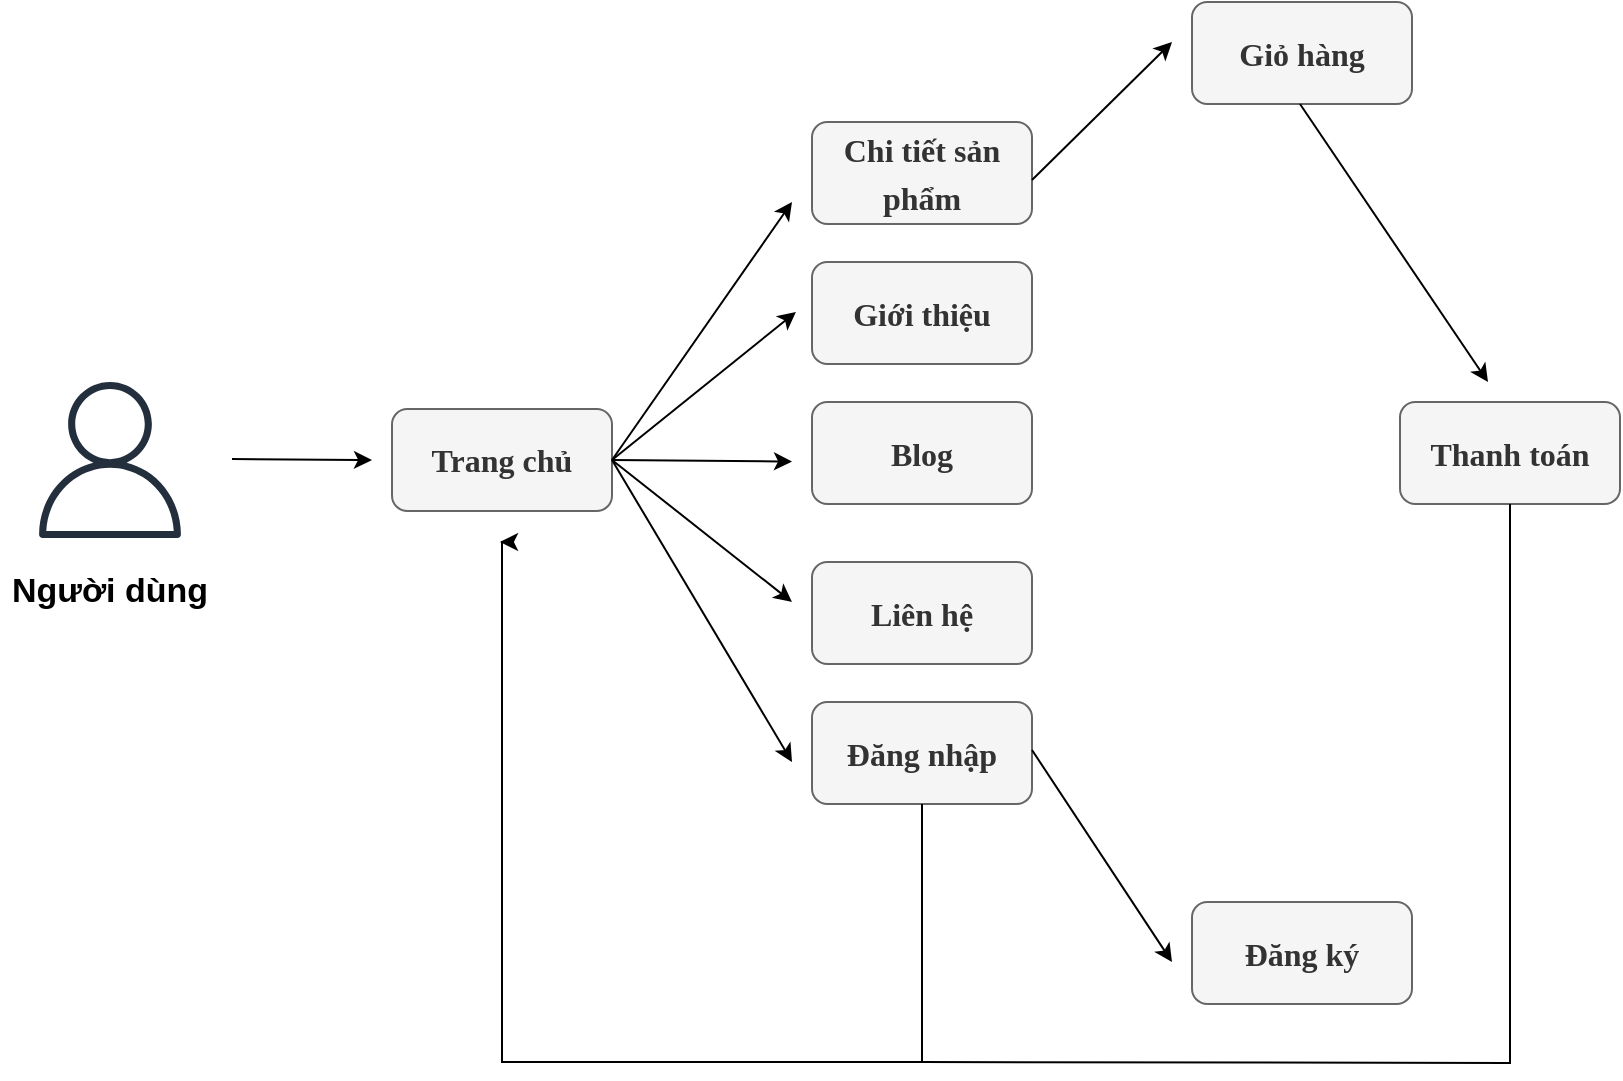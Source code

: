 <mxfile version="24.0.7" type="github">
  <diagram name="Trang-1" id="o9rq9zfs9sSGxVgcCEui">
    <mxGraphModel dx="1238" dy="629" grid="1" gridSize="10" guides="1" tooltips="1" connect="1" arrows="1" fold="1" page="1" pageScale="1" pageWidth="827" pageHeight="1169" math="0" shadow="0">
      <root>
        <mxCell id="0" />
        <mxCell id="1" parent="0" />
        <mxCell id="3QImM_NWvGT7LAKbkqIh-1" value="" style="sketch=0;outlineConnect=0;fontColor=#232F3E;gradientColor=none;fillColor=#232F3D;strokeColor=none;dashed=0;verticalLabelPosition=bottom;verticalAlign=top;align=center;html=1;fontSize=12;fontStyle=0;aspect=fixed;pointerEvents=1;shape=mxgraph.aws4.user;" parent="1" vertex="1">
          <mxGeometry x="26" y="250" width="78" height="78" as="geometry" />
        </mxCell>
        <mxCell id="3QImM_NWvGT7LAKbkqIh-7" value="&lt;h2 style=&quot;border-color: var(--border-color); color: rgb(51, 51, 51); font-family: &amp;quot;Times New Roman&amp;quot;; text-align: justify; line-height: 23.4px;&quot;&gt;&lt;span style=&quot;border-color: var(--border-color); font-size: 16px; background-color: initial;&quot;&gt;Trang chủ&lt;/span&gt;&lt;/h2&gt;" style="rounded=1;whiteSpace=wrap;html=1;fillColor=#f5f5f5;fontColor=#333333;strokeColor=#666666;" parent="1" vertex="1">
          <mxGeometry x="206" y="263.5" width="110" height="51" as="geometry" />
        </mxCell>
        <mxCell id="3QImM_NWvGT7LAKbkqIh-9" value="" style="endArrow=classic;html=1;rounded=0;" parent="1" edge="1">
          <mxGeometry width="50" height="50" relative="1" as="geometry">
            <mxPoint x="126" y="288.5" as="sourcePoint" />
            <mxPoint x="196" y="289" as="targetPoint" />
          </mxGeometry>
        </mxCell>
        <mxCell id="3QImM_NWvGT7LAKbkqIh-10" value="&lt;h2 style=&quot;border-color: var(--border-color); color: rgb(51, 51, 51); font-family: &amp;quot;Times New Roman&amp;quot;; text-align: justify; line-height: 23.4px;&quot;&gt;&lt;span style=&quot;border-color: var(--border-color); font-size: 16px; background-color: initial;&quot;&gt;Giới thiệu&lt;/span&gt;&lt;/h2&gt;" style="rounded=1;whiteSpace=wrap;html=1;fillColor=#f5f5f5;fontColor=#333333;strokeColor=#666666;" parent="1" vertex="1">
          <mxGeometry x="416" y="190" width="110" height="51" as="geometry" />
        </mxCell>
        <mxCell id="3QImM_NWvGT7LAKbkqIh-11" value="" style="endArrow=classic;html=1;rounded=0;entryX=-0.073;entryY=0.49;entryDx=0;entryDy=0;entryPerimeter=0;exitX=1;exitY=0.5;exitDx=0;exitDy=0;" parent="1" source="3QImM_NWvGT7LAKbkqIh-7" target="3QImM_NWvGT7LAKbkqIh-10" edge="1">
          <mxGeometry width="50" height="50" relative="1" as="geometry">
            <mxPoint x="326" y="288.5" as="sourcePoint" />
            <mxPoint x="396" y="220" as="targetPoint" />
          </mxGeometry>
        </mxCell>
        <mxCell id="3QImM_NWvGT7LAKbkqIh-12" value="" style="endArrow=classic;html=1;rounded=0;exitX=1;exitY=0.5;exitDx=0;exitDy=0;" parent="1" source="3QImM_NWvGT7LAKbkqIh-7" edge="1">
          <mxGeometry width="50" height="50" relative="1" as="geometry">
            <mxPoint x="326" y="288.25" as="sourcePoint" />
            <mxPoint x="406" y="289.75" as="targetPoint" />
          </mxGeometry>
        </mxCell>
        <mxCell id="3QImM_NWvGT7LAKbkqIh-13" value="&lt;h2 style=&quot;border-color: var(--border-color); color: rgb(51, 51, 51); font-family: &amp;quot;Times New Roman&amp;quot;; text-align: justify; line-height: 23.4px;&quot;&gt;&lt;span style=&quot;border-color: var(--border-color); font-size: 16px; background-color: initial;&quot;&gt;Blog&lt;/span&gt;&lt;/h2&gt;" style="rounded=1;whiteSpace=wrap;html=1;fillColor=#f5f5f5;fontColor=#333333;strokeColor=#666666;" parent="1" vertex="1">
          <mxGeometry x="416" y="260" width="110" height="51" as="geometry" />
        </mxCell>
        <mxCell id="3QImM_NWvGT7LAKbkqIh-14" value="" style="endArrow=classic;html=1;rounded=0;exitX=1;exitY=0.5;exitDx=0;exitDy=0;" parent="1" source="3QImM_NWvGT7LAKbkqIh-7" edge="1">
          <mxGeometry width="50" height="50" relative="1" as="geometry">
            <mxPoint x="326" y="290" as="sourcePoint" />
            <mxPoint x="406" y="360" as="targetPoint" />
          </mxGeometry>
        </mxCell>
        <mxCell id="3QImM_NWvGT7LAKbkqIh-16" value="&lt;h2 style=&quot;border-color: var(--border-color); color: rgb(51, 51, 51); font-family: &amp;quot;Times New Roman&amp;quot;; line-height: 23.4px;&quot;&gt;&lt;span style=&quot;font-size: 16px;&quot;&gt;Liên hệ&lt;/span&gt;&lt;/h2&gt;" style="rounded=1;whiteSpace=wrap;html=1;fillColor=#f5f5f5;fontColor=#333333;strokeColor=#666666;align=center;" parent="1" vertex="1">
          <mxGeometry x="416" y="340" width="110" height="51" as="geometry" />
        </mxCell>
        <mxCell id="3QImM_NWvGT7LAKbkqIh-17" value="&lt;h2 style=&quot;border-color: var(--border-color); color: rgb(51, 51, 51); font-family: &amp;quot;Times New Roman&amp;quot;; line-height: 23.4px;&quot;&gt;&lt;span style=&quot;font-size: 16px;&quot;&gt;Đăng nhập&lt;/span&gt;&lt;/h2&gt;" style="rounded=1;whiteSpace=wrap;html=1;fillColor=#f5f5f5;fontColor=#333333;strokeColor=#666666;align=center;" parent="1" vertex="1">
          <mxGeometry x="416" y="410" width="110" height="51" as="geometry" />
        </mxCell>
        <mxCell id="3QImM_NWvGT7LAKbkqIh-18" value="" style="endArrow=classic;html=1;rounded=0;exitX=1;exitY=0.5;exitDx=0;exitDy=0;" parent="1" source="3QImM_NWvGT7LAKbkqIh-7" edge="1">
          <mxGeometry width="50" height="50" relative="1" as="geometry">
            <mxPoint x="326" y="290" as="sourcePoint" />
            <mxPoint x="406" y="440" as="targetPoint" />
          </mxGeometry>
        </mxCell>
        <mxCell id="3QImM_NWvGT7LAKbkqIh-20" value="" style="endArrow=classic;html=1;rounded=0;exitX=1;exitY=0.5;exitDx=0;exitDy=0;" parent="1" source="3QImM_NWvGT7LAKbkqIh-7" edge="1">
          <mxGeometry width="50" height="50" relative="1" as="geometry">
            <mxPoint x="316" y="294" as="sourcePoint" />
            <mxPoint x="406" y="160" as="targetPoint" />
          </mxGeometry>
        </mxCell>
        <mxCell id="3QImM_NWvGT7LAKbkqIh-21" value="&lt;h2 style=&quot;border-color: var(--border-color); color: rgb(51, 51, 51); font-family: &amp;quot;Times New Roman&amp;quot;; line-height: 23.4px;&quot;&gt;&lt;span style=&quot;border-color: var(--border-color); font-size: 16px; background-color: initial;&quot;&gt;Chi tiết sản phẩm&lt;/span&gt;&lt;/h2&gt;" style="rounded=1;whiteSpace=wrap;html=1;fillColor=#f5f5f5;fontColor=#333333;strokeColor=#666666;align=center;" parent="1" vertex="1">
          <mxGeometry x="416" y="120" width="110" height="51" as="geometry" />
        </mxCell>
        <mxCell id="3QImM_NWvGT7LAKbkqIh-22" value="" style="endArrow=classic;html=1;rounded=0;exitX=1;exitY=0.5;exitDx=0;exitDy=0;" parent="1" edge="1">
          <mxGeometry width="50" height="50" relative="1" as="geometry">
            <mxPoint x="526" y="149" as="sourcePoint" />
            <mxPoint x="596" y="80" as="targetPoint" />
          </mxGeometry>
        </mxCell>
        <mxCell id="3QImM_NWvGT7LAKbkqIh-23" value="&lt;h2 style=&quot;border-color: var(--border-color); color: rgb(51, 51, 51); font-family: &amp;quot;Times New Roman&amp;quot;; line-height: 23.4px;&quot;&gt;&lt;span style=&quot;border-color: var(--border-color); font-size: 16px; background-color: initial;&quot;&gt;Giỏ hàng&lt;/span&gt;&lt;/h2&gt;" style="rounded=1;whiteSpace=wrap;html=1;fillColor=#f5f5f5;fontColor=#333333;strokeColor=#666666;align=center;" parent="1" vertex="1">
          <mxGeometry x="606" y="60" width="110" height="51" as="geometry" />
        </mxCell>
        <mxCell id="3QImM_NWvGT7LAKbkqIh-26" value="&lt;h2 style=&quot;border-color: var(--border-color); color: rgb(51, 51, 51); font-family: &amp;quot;Times New Roman&amp;quot;; line-height: 23.4px;&quot;&gt;&lt;span style=&quot;font-size: 16px;&quot;&gt;Đăng ký&lt;/span&gt;&lt;/h2&gt;" style="rounded=1;whiteSpace=wrap;html=1;fillColor=#f5f5f5;fontColor=#333333;strokeColor=#666666;align=center;" parent="1" vertex="1">
          <mxGeometry x="606" y="510" width="110" height="51" as="geometry" />
        </mxCell>
        <mxCell id="3QImM_NWvGT7LAKbkqIh-27" value="" style="endArrow=classic;html=1;rounded=0;exitX=1;exitY=0.5;exitDx=0;exitDy=0;" parent="1" edge="1">
          <mxGeometry width="50" height="50" relative="1" as="geometry">
            <mxPoint x="526" y="434" as="sourcePoint" />
            <mxPoint x="596" y="540" as="targetPoint" />
          </mxGeometry>
        </mxCell>
        <mxCell id="3QImM_NWvGT7LAKbkqIh-29" value="&lt;span style=&quot;font-size: 17px;&quot;&gt;Người dùng&lt;/span&gt;" style="text;html=1;align=center;verticalAlign=middle;whiteSpace=wrap;rounded=0;fontStyle=1;fontSize=17;" parent="1" vertex="1">
          <mxGeometry x="10" y="340" width="110" height="30" as="geometry" />
        </mxCell>
        <mxCell id="3QImM_NWvGT7LAKbkqIh-30" value="&lt;h2 style=&quot;border-color: var(--border-color); color: rgb(51, 51, 51); font-family: &amp;quot;Times New Roman&amp;quot;; line-height: 23.4px;&quot;&gt;&lt;span style=&quot;border-color: var(--border-color); font-size: 16px; background-color: initial;&quot;&gt;Thanh toán&lt;/span&gt;&lt;/h2&gt;" style="rounded=1;whiteSpace=wrap;html=1;fillColor=#f5f5f5;fontColor=#333333;strokeColor=#666666;align=center;" parent="1" vertex="1">
          <mxGeometry x="710" y="260" width="110" height="51" as="geometry" />
        </mxCell>
        <mxCell id="3QImM_NWvGT7LAKbkqIh-31" value="" style="endArrow=classic;html=1;rounded=0;exitX=1;exitY=0.5;exitDx=0;exitDy=0;" parent="1" edge="1">
          <mxGeometry width="50" height="50" relative="1" as="geometry">
            <mxPoint x="660" y="111" as="sourcePoint" />
            <mxPoint x="754" y="250" as="targetPoint" />
          </mxGeometry>
        </mxCell>
        <mxCell id="20JUNIYN7r0tnGQ_XCoA-3" value="" style="endArrow=classic;html=1;rounded=0;edgeStyle=orthogonalEdgeStyle;exitX=0.5;exitY=1;exitDx=0;exitDy=0;" edge="1" parent="1" source="3QImM_NWvGT7LAKbkqIh-17">
          <mxGeometry width="50" height="50" relative="1" as="geometry">
            <mxPoint x="440" y="570" as="sourcePoint" />
            <mxPoint x="260" y="330" as="targetPoint" />
            <Array as="points">
              <mxPoint x="471" y="590" />
              <mxPoint x="261" y="590" />
              <mxPoint x="261" y="330" />
            </Array>
          </mxGeometry>
        </mxCell>
        <mxCell id="20JUNIYN7r0tnGQ_XCoA-6" value="" style="endArrow=none;html=1;rounded=0;edgeStyle=orthogonalEdgeStyle;entryX=0.5;entryY=1;entryDx=0;entryDy=0;" edge="1" parent="1" target="3QImM_NWvGT7LAKbkqIh-30">
          <mxGeometry width="50" height="50" relative="1" as="geometry">
            <mxPoint x="470" y="590" as="sourcePoint" />
            <mxPoint x="670" y="610" as="targetPoint" />
          </mxGeometry>
        </mxCell>
      </root>
    </mxGraphModel>
  </diagram>
</mxfile>
